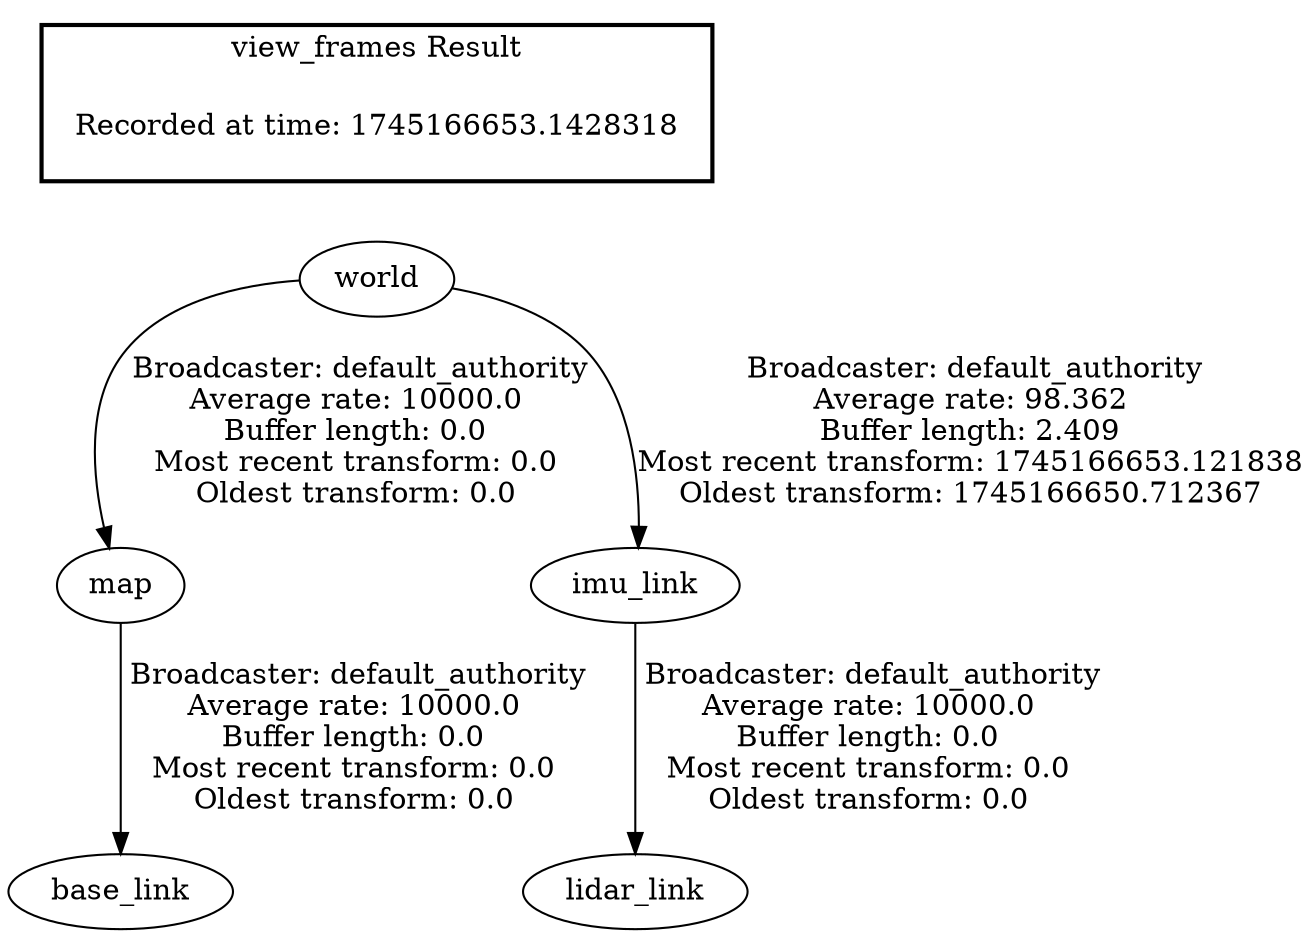 digraph G {
"world" -> "map"[label=" Broadcaster: default_authority\nAverage rate: 10000.0\nBuffer length: 0.0\nMost recent transform: 0.0\nOldest transform: 0.0\n"];
"map" -> "base_link"[label=" Broadcaster: default_authority\nAverage rate: 10000.0\nBuffer length: 0.0\nMost recent transform: 0.0\nOldest transform: 0.0\n"];
"imu_link" -> "lidar_link"[label=" Broadcaster: default_authority\nAverage rate: 10000.0\nBuffer length: 0.0\nMost recent transform: 0.0\nOldest transform: 0.0\n"];
"world" -> "imu_link"[label=" Broadcaster: default_authority\nAverage rate: 98.362\nBuffer length: 2.409\nMost recent transform: 1745166653.121838\nOldest transform: 1745166650.712367\n"];
edge [style=invis];
 subgraph cluster_legend { style=bold; color=black; label ="view_frames Result";
"Recorded at time: 1745166653.1428318"[ shape=plaintext ] ;
}->"world";
}